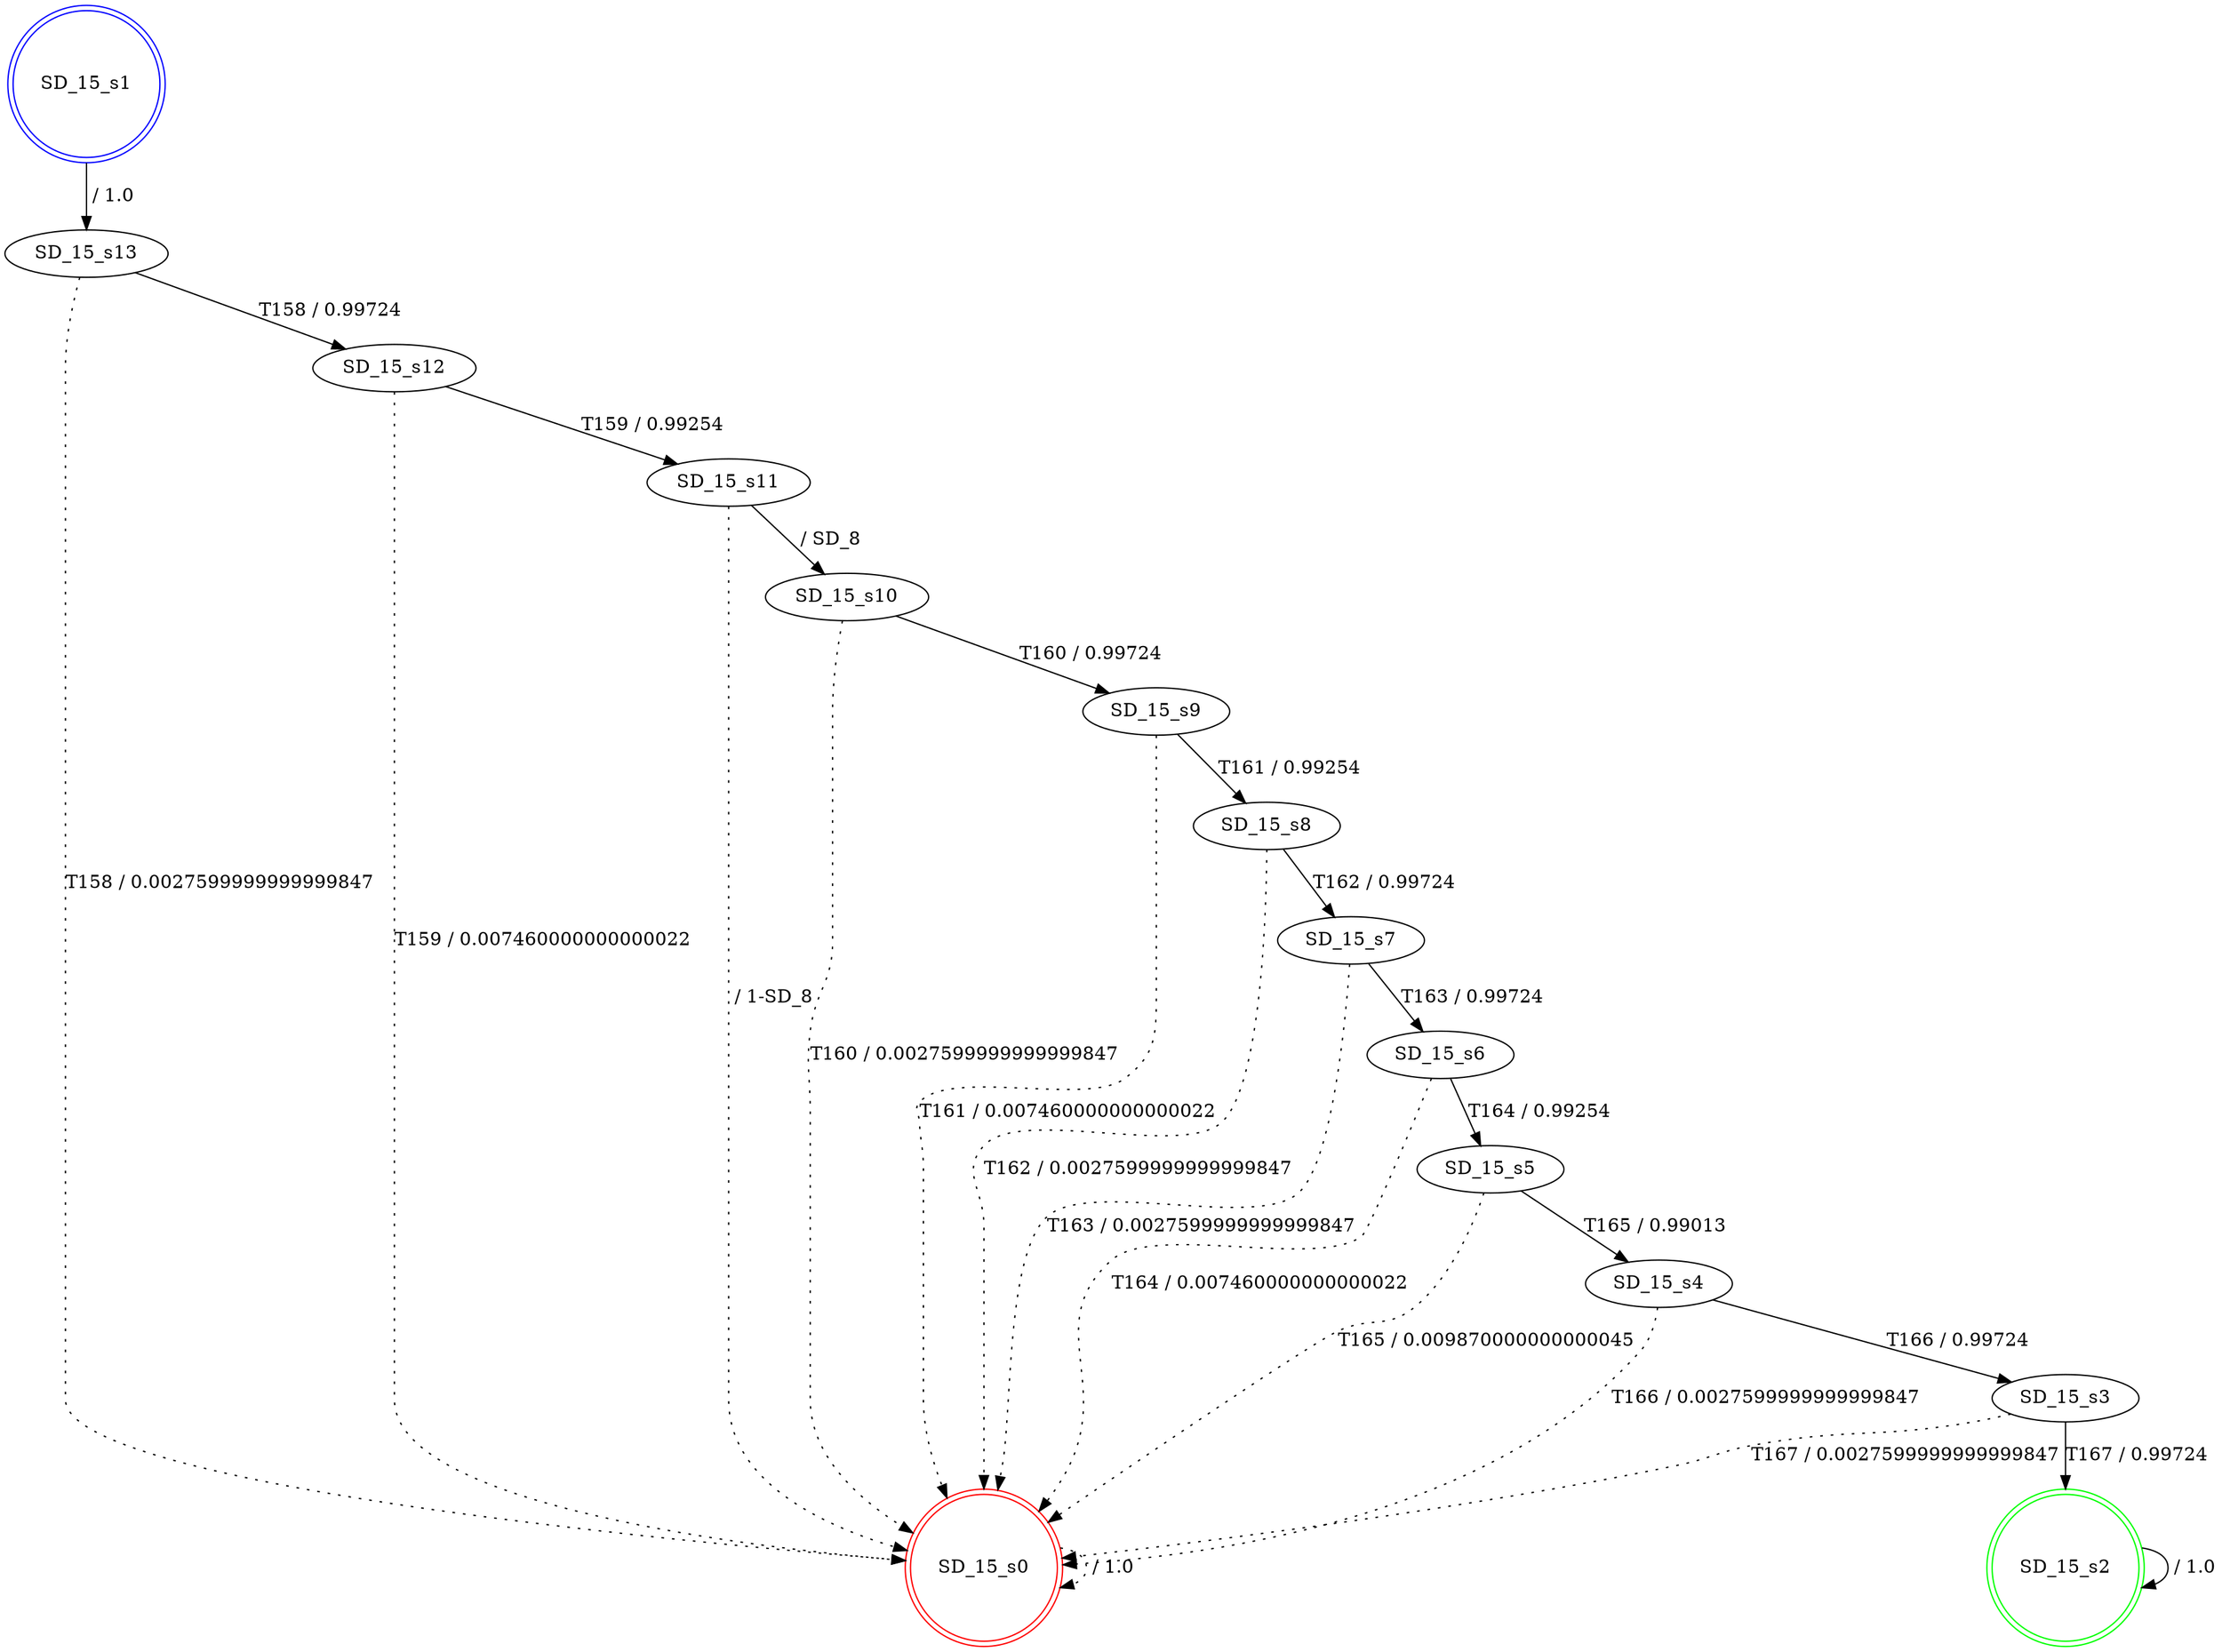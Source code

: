 digraph graphname {
SD_15_s0 [label="SD_15_s0",color=red,shape=doublecircle ];
SD_15_s1 [label="SD_15_s1",color=blue,shape=doublecircle ];
SD_15_s2 [label="SD_15_s2",color=green,shape=doublecircle ];
SD_15_s3 [label="SD_15_s3" ];
SD_15_s4 [label="SD_15_s4" ];
SD_15_s5 [label="SD_15_s5" ];
SD_15_s6 [label="SD_15_s6" ];
SD_15_s7 [label="SD_15_s7" ];
SD_15_s8 [label="SD_15_s8" ];
SD_15_s9 [label="SD_15_s9" ];
SD_15_s10 [label="SD_15_s10" ];
SD_15_s11 [label="SD_15_s11" ];
SD_15_s12 [label="SD_15_s12" ];
SD_15_s13 [label="SD_15_s13" ];
SD_15_s0 -> SD_15_s0 [label=" / 1.0", style=dotted];
SD_15_s1 -> SD_15_s13 [label=" / 1.0"];
SD_15_s2 -> SD_15_s2 [label=" / 1.0"];
SD_15_s3 -> SD_15_s2 [label="T167 / 0.99724"];
SD_15_s3 -> SD_15_s0 [label="T167 / 0.0027599999999999847", style=dotted];
SD_15_s4 -> SD_15_s3 [label="T166 / 0.99724"];
SD_15_s4 -> SD_15_s0 [label="T166 / 0.0027599999999999847", style=dotted];
SD_15_s5 -> SD_15_s4 [label="T165 / 0.99013"];
SD_15_s5 -> SD_15_s0 [label="T165 / 0.009870000000000045", style=dotted];
SD_15_s6 -> SD_15_s5 [label="T164 / 0.99254"];
SD_15_s6 -> SD_15_s0 [label="T164 / 0.007460000000000022", style=dotted];
SD_15_s7 -> SD_15_s6 [label="T163 / 0.99724"];
SD_15_s7 -> SD_15_s0 [label="T163 / 0.0027599999999999847", style=dotted];
SD_15_s8 -> SD_15_s7 [label="T162 / 0.99724"];
SD_15_s8 -> SD_15_s0 [label="T162 / 0.0027599999999999847", style=dotted];
SD_15_s9 -> SD_15_s8 [label="T161 / 0.99254"];
SD_15_s9 -> SD_15_s0 [label="T161 / 0.007460000000000022", style=dotted];
SD_15_s10 -> SD_15_s9 [label="T160 / 0.99724"];
SD_15_s10 -> SD_15_s0 [label="T160 / 0.0027599999999999847", style=dotted];
SD_15_s11 -> SD_15_s10 [label=" / SD_8"];
SD_15_s11 -> SD_15_s0 [label=" / 1-SD_8", style=dotted];
SD_15_s12 -> SD_15_s11 [label="T159 / 0.99254"];
SD_15_s12 -> SD_15_s0 [label="T159 / 0.007460000000000022", style=dotted];
SD_15_s13 -> SD_15_s12 [label="T158 / 0.99724"];
SD_15_s13 -> SD_15_s0 [label="T158 / 0.0027599999999999847", style=dotted];
}